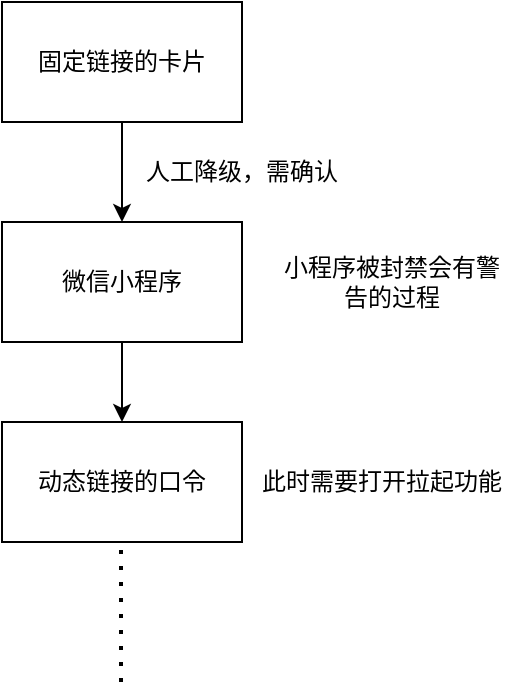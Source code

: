 <mxfile version="14.2.9" type="github">
  <diagram id="p39KTum237cxnIpfNeip" name="第 1 页">
    <mxGraphModel dx="1298" dy="736" grid="1" gridSize="10" guides="1" tooltips="1" connect="1" arrows="1" fold="1" page="1" pageScale="1" pageWidth="827" pageHeight="1169" math="0" shadow="0">
      <root>
        <mxCell id="0" />
        <mxCell id="1" parent="0" />
        <mxCell id="p6E29xRiUu4fRvGKS2JT-2" style="edgeStyle=orthogonalEdgeStyle;rounded=0;orthogonalLoop=1;jettySize=auto;html=1;" edge="1" parent="1" source="p6E29xRiUu4fRvGKS2JT-1">
          <mxGeometry relative="1" as="geometry">
            <mxPoint x="390" y="220" as="targetPoint" />
          </mxGeometry>
        </mxCell>
        <mxCell id="p6E29xRiUu4fRvGKS2JT-1" value="固定链接的卡片" style="rounded=0;whiteSpace=wrap;html=1;" vertex="1" parent="1">
          <mxGeometry x="330" y="110" width="120" height="60" as="geometry" />
        </mxCell>
        <mxCell id="p6E29xRiUu4fRvGKS2JT-8" style="edgeStyle=orthogonalEdgeStyle;rounded=0;orthogonalLoop=1;jettySize=auto;html=1;" edge="1" parent="1" source="p6E29xRiUu4fRvGKS2JT-3">
          <mxGeometry relative="1" as="geometry">
            <mxPoint x="390" y="320" as="targetPoint" />
          </mxGeometry>
        </mxCell>
        <mxCell id="p6E29xRiUu4fRvGKS2JT-3" value="微信小程序" style="rounded=0;whiteSpace=wrap;html=1;" vertex="1" parent="1">
          <mxGeometry x="330" y="220" width="120" height="60" as="geometry" />
        </mxCell>
        <mxCell id="p6E29xRiUu4fRvGKS2JT-5" value="人工降级，需确认" style="text;html=1;strokeColor=none;fillColor=none;align=center;verticalAlign=middle;whiteSpace=wrap;rounded=0;" vertex="1" parent="1">
          <mxGeometry x="400" y="190" width="100" height="10" as="geometry" />
        </mxCell>
        <mxCell id="p6E29xRiUu4fRvGKS2JT-7" value="小程序被封禁会有警告的过程" style="text;html=1;strokeColor=none;fillColor=none;align=center;verticalAlign=middle;whiteSpace=wrap;rounded=0;" vertex="1" parent="1">
          <mxGeometry x="470" y="240" width="110" height="20" as="geometry" />
        </mxCell>
        <mxCell id="p6E29xRiUu4fRvGKS2JT-9" value="动态链接的口令" style="rounded=0;whiteSpace=wrap;html=1;" vertex="1" parent="1">
          <mxGeometry x="330" y="320" width="120" height="60" as="geometry" />
        </mxCell>
        <mxCell id="p6E29xRiUu4fRvGKS2JT-10" value="此时需要打开拉起功能" style="text;html=1;strokeColor=none;fillColor=none;align=center;verticalAlign=middle;whiteSpace=wrap;rounded=0;" vertex="1" parent="1">
          <mxGeometry x="450" y="340" width="140" height="20" as="geometry" />
        </mxCell>
        <mxCell id="p6E29xRiUu4fRvGKS2JT-13" value="" style="endArrow=none;dashed=1;html=1;dashPattern=1 3;strokeWidth=2;" edge="1" parent="1">
          <mxGeometry width="50" height="50" relative="1" as="geometry">
            <mxPoint x="389.5" y="450" as="sourcePoint" />
            <mxPoint x="389.5" y="380" as="targetPoint" />
          </mxGeometry>
        </mxCell>
      </root>
    </mxGraphModel>
  </diagram>
</mxfile>

